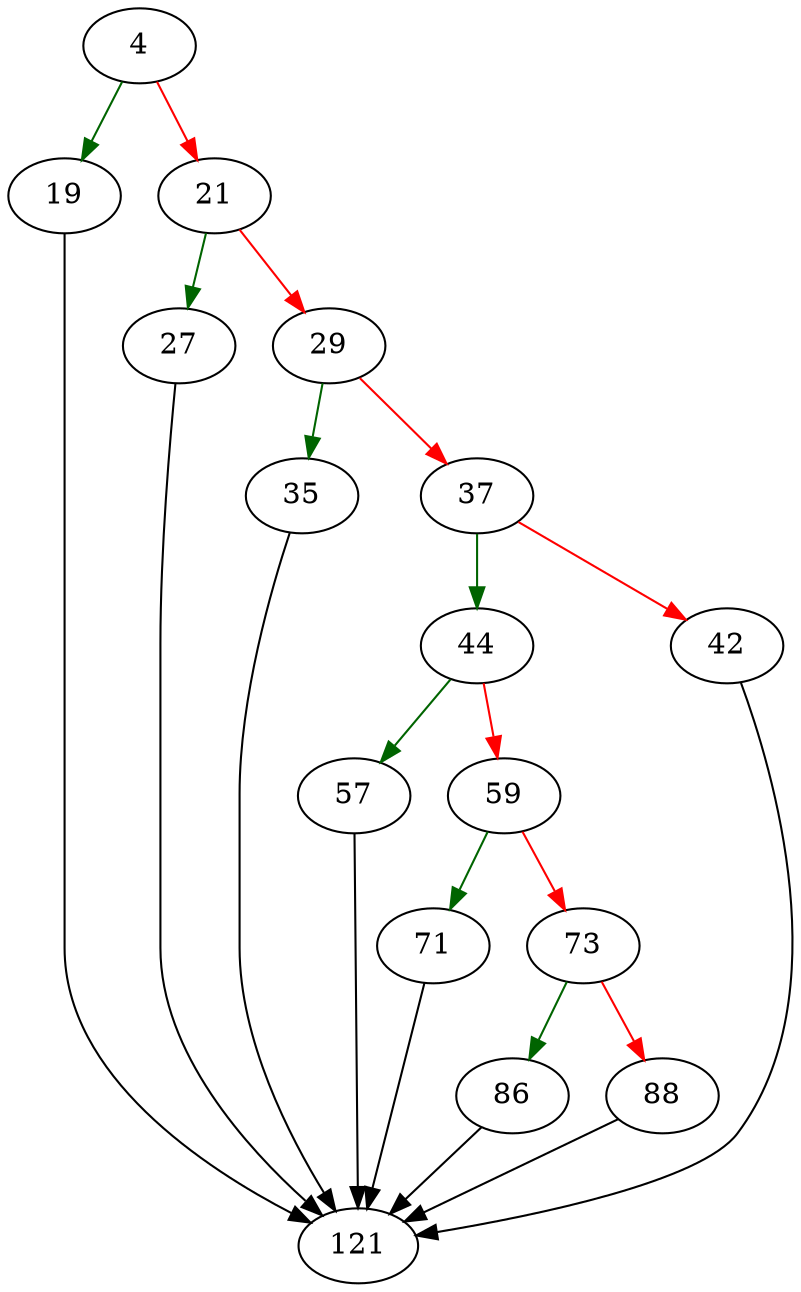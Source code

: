 strict digraph "sqlite3VtabOverloadFunction" {
	// Node definitions.
	4 [entry=true];
	19;
	21;
	121;
	27;
	29;
	35;
	37;
	44;
	42;
	57;
	59;
	71;
	73;
	86;
	88;

	// Edge definitions.
	4 -> 19 [
		color=darkgreen
		cond=true
	];
	4 -> 21 [
		color=red
		cond=false
	];
	19 -> 121;
	21 -> 27 [
		color=darkgreen
		cond=true
	];
	21 -> 29 [
		color=red
		cond=false
	];
	27 -> 121;
	29 -> 35 [
		color=darkgreen
		cond=true
	];
	29 -> 37 [
		color=red
		cond=false
	];
	35 -> 121;
	37 -> 44 [
		color=darkgreen
		cond=true
	];
	37 -> 42 [
		color=red
		cond=false
	];
	44 -> 57 [
		color=darkgreen
		cond=true
	];
	44 -> 59 [
		color=red
		cond=false
	];
	42 -> 121;
	57 -> 121;
	59 -> 71 [
		color=darkgreen
		cond=true
	];
	59 -> 73 [
		color=red
		cond=false
	];
	71 -> 121;
	73 -> 86 [
		color=darkgreen
		cond=true
	];
	73 -> 88 [
		color=red
		cond=false
	];
	86 -> 121;
	88 -> 121;
}